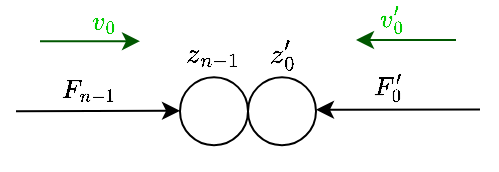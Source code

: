 <mxfile version="14.5.1" type="device" pages="2"><diagram id="cffcn9OJoKh620bNL2Ns" name="Avant choc"><mxGraphModel dx="749" dy="666" grid="1" gridSize="10" guides="1" tooltips="1" connect="1" arrows="1" fold="1" page="1" pageScale="1" pageWidth="827" pageHeight="1169" math="1" shadow="0"><root><mxCell id="4XExjemixS20hkBwl0DX-0"/><mxCell id="4XExjemixS20hkBwl0DX-1" parent="4XExjemixS20hkBwl0DX-0"/><mxCell id="oAe8g5BMHlRDMpBez0HZ-0" value="$$z'_{0}$$" style="text;html=1;align=center;verticalAlign=middle;resizable=0;points=[];autosize=1;" vertex="1" parent="4XExjemixS20hkBwl0DX-1"><mxGeometry x="379" y="466.57" width="68" height="20" as="geometry"/></mxCell><mxCell id="oAe8g5BMHlRDMpBez0HZ-1" value="" style="ellipse;whiteSpace=wrap;html=1;aspect=fixed;" vertex="1" parent="4XExjemixS20hkBwl0DX-1"><mxGeometry x="362" y="488.57" width="34" height="34" as="geometry"/></mxCell><mxCell id="oAe8g5BMHlRDMpBez0HZ-2" value="" style="endArrow=classic;html=1;fillColor=#008a00;strokeColor=#005700;" edge="1" parent="4XExjemixS20hkBwl0DX-1"><mxGeometry width="50" height="50" relative="1" as="geometry"><mxPoint x="500" y="470.0" as="sourcePoint"/><mxPoint x="450" y="470.0" as="targetPoint"/></mxGeometry></mxCell><mxCell id="oAe8g5BMHlRDMpBez0HZ-3" value="$$z_{n-1}$$" style="text;html=1;align=center;verticalAlign=middle;resizable=0;points=[];autosize=1;" vertex="1" parent="4XExjemixS20hkBwl0DX-1"><mxGeometry x="340" y="466.57" width="76" height="20" as="geometry"/></mxCell><mxCell id="oAe8g5BMHlRDMpBez0HZ-4" value="&lt;span style=&quot;font-size: 11px ; background-color: rgb(255 , 255 , 255)&quot;&gt;$$v'_0$$&lt;/span&gt;" style="text;html=1;align=center;verticalAlign=middle;resizable=0;points=[];autosize=1;fontColor=#00CC00;" vertex="1" parent="4XExjemixS20hkBwl0DX-1"><mxGeometry x="438" y="450" width="60" height="20" as="geometry"/></mxCell><mxCell id="oAe8g5BMHlRDMpBez0HZ-5" value="" style="endArrow=classic;html=1;fillColor=#008a00;strokeColor=#005700;" edge="1" parent="4XExjemixS20hkBwl0DX-1"><mxGeometry width="50" height="50" relative="1" as="geometry"><mxPoint x="292" y="470.57" as="sourcePoint"/><mxPoint x="342" y="470.57" as="targetPoint"/></mxGeometry></mxCell><mxCell id="oAe8g5BMHlRDMpBez0HZ-6" value="&lt;span style=&quot;font-size: 11px ; background-color: rgb(255 , 255 , 255)&quot;&gt;$$v_0$$&lt;/span&gt;" style="text;html=1;align=center;verticalAlign=middle;resizable=0;points=[];autosize=1;fontColor=#00CC00;" vertex="1" parent="4XExjemixS20hkBwl0DX-1"><mxGeometry x="294" y="450.57" width="60" height="20" as="geometry"/></mxCell><mxCell id="oAe8g5BMHlRDMpBez0HZ-7" value="" style="ellipse;whiteSpace=wrap;html=1;aspect=fixed;" vertex="1" parent="4XExjemixS20hkBwl0DX-1"><mxGeometry x="396" y="488.57" width="34" height="34" as="geometry"/></mxCell><mxCell id="oAe8g5BMHlRDMpBez0HZ-8" value="" style="endArrow=classic;html=1;" edge="1" parent="4XExjemixS20hkBwl0DX-1"><mxGeometry width="50" height="50" relative="1" as="geometry"><mxPoint x="280" y="505.57" as="sourcePoint"/><mxPoint x="362" y="505.4" as="targetPoint"/></mxGeometry></mxCell><mxCell id="oAe8g5BMHlRDMpBez0HZ-9" value="&lt;span style=&quot;background-color: rgb(255 , 255 , 255)&quot;&gt;&lt;span style=&quot;font-size: 11px&quot;&gt;$$F_{n-1}$$&lt;/span&gt;&lt;/span&gt;" style="text;html=1;align=center;verticalAlign=middle;resizable=0;points=[];autosize=1;" vertex="1" parent="4XExjemixS20hkBwl0DX-1"><mxGeometry x="280" y="484.57" width="72" height="20" as="geometry"/></mxCell><mxCell id="oAe8g5BMHlRDMpBez0HZ-10" value="" style="endArrow=classic;html=1;" edge="1" parent="4XExjemixS20hkBwl0DX-1"><mxGeometry width="50" height="50" relative="1" as="geometry"><mxPoint x="512" y="504.7" as="sourcePoint"/><mxPoint x="430" y="504.87" as="targetPoint"/></mxGeometry></mxCell><mxCell id="oAe8g5BMHlRDMpBez0HZ-11" value="&lt;span style=&quot;background-color: rgb(255 , 255 , 255)&quot;&gt;&lt;span style=&quot;font-size: 11px&quot;&gt;$$F'_{0}$$&lt;/span&gt;&lt;/span&gt;" style="text;html=1;align=center;verticalAlign=middle;resizable=0;points=[];autosize=1;" vertex="1" parent="4XExjemixS20hkBwl0DX-1"><mxGeometry x="434" y="483.87" width="64" height="20" as="geometry"/></mxCell><mxCell id="oAe8g5BMHlRDMpBez0HZ-12" value="" style="rounded=0;whiteSpace=wrap;html=1;fillColor=none;strokeColor=none;" vertex="1" parent="4XExjemixS20hkBwl0DX-1"><mxGeometry x="388" y="524.57" width="16" height="10" as="geometry"/></mxCell></root></mxGraphModel></diagram><diagram id="xjjF6lkcDrhpPunlLuQ8" name="Apres choc"><mxGraphModel dx="749" dy="666" grid="1" gridSize="2" guides="1" tooltips="1" connect="1" arrows="1" fold="1" page="1" pageScale="1" pageWidth="827" pageHeight="1169" math="1" shadow="0"><root><mxCell id="U5Ksq9JQ-c6nEykRSO9P-0"/><mxCell id="U5Ksq9JQ-c6nEykRSO9P-1" parent="U5Ksq9JQ-c6nEykRSO9P-0"/><mxCell id="U5Ksq9JQ-c6nEykRSO9P-3" value="$$z'_{0}$$" style="text;html=1;align=center;verticalAlign=middle;resizable=0;points=[];autosize=1;" parent="U5Ksq9JQ-c6nEykRSO9P-1" vertex="1"><mxGeometry x="347" y="408" width="68" height="20" as="geometry"/></mxCell><mxCell id="U5Ksq9JQ-c6nEykRSO9P-4" value="" style="ellipse;whiteSpace=wrap;html=1;aspect=fixed;" parent="U5Ksq9JQ-c6nEykRSO9P-1" vertex="1"><mxGeometry x="330" y="430" width="34" height="34" as="geometry"/></mxCell><mxCell id="U5Ksq9JQ-c6nEykRSO9P-5" value="" style="endArrow=classic;html=1;fillColor=#e51400;strokeColor=#B20000;" parent="U5Ksq9JQ-c6nEykRSO9P-1" edge="1"><mxGeometry width="50" height="50" relative="1" as="geometry"><mxPoint x="418" y="411.43" as="sourcePoint"/><mxPoint x="468" y="411.43" as="targetPoint"/></mxGeometry></mxCell><mxCell id="U5Ksq9JQ-c6nEykRSO9P-6" value="$$z_{n-1}$$" style="text;html=1;align=center;verticalAlign=middle;resizable=0;points=[];autosize=1;" parent="U5Ksq9JQ-c6nEykRSO9P-1" vertex="1"><mxGeometry x="308" y="408" width="76" height="20" as="geometry"/></mxCell><mxCell id="U5Ksq9JQ-c6nEykRSO9P-8" value="&lt;span style=&quot;font-size: 11px ; background-color: rgb(255 , 255 , 255)&quot;&gt;$$V'_0$$&lt;/span&gt;" style="text;html=1;align=center;verticalAlign=middle;resizable=0;points=[];autosize=1;fontColor=#FF0000;" parent="U5Ksq9JQ-c6nEykRSO9P-1" vertex="1"><mxGeometry x="406" y="391.43" width="60" height="20" as="geometry"/></mxCell><mxCell id="U5Ksq9JQ-c6nEykRSO9P-9" value="" style="endArrow=classic;html=1;fillColor=#e51400;strokeColor=#B20000;" parent="U5Ksq9JQ-c6nEykRSO9P-1" edge="1"><mxGeometry width="50" height="50" relative="1" as="geometry"><mxPoint x="310" y="412" as="sourcePoint"/><mxPoint x="260" y="412" as="targetPoint"/></mxGeometry></mxCell><mxCell id="U5Ksq9JQ-c6nEykRSO9P-10" value="&lt;span style=&quot;font-size: 11px ; background-color: rgb(255 , 255 , 255)&quot;&gt;$$V_0$$&lt;/span&gt;" style="text;html=1;align=center;verticalAlign=middle;resizable=0;points=[];autosize=1;fontColor=#FF0000;" parent="U5Ksq9JQ-c6nEykRSO9P-1" vertex="1"><mxGeometry x="264" y="392" width="56" height="20" as="geometry"/></mxCell><mxCell id="U5Ksq9JQ-c6nEykRSO9P-11" value="" style="ellipse;whiteSpace=wrap;html=1;aspect=fixed;" parent="U5Ksq9JQ-c6nEykRSO9P-1" vertex="1"><mxGeometry x="364" y="430" width="34" height="34" as="geometry"/></mxCell><mxCell id="yVO70g-NP4mxjbUK2pNG-0" value="" style="endArrow=classic;html=1;" edge="1" parent="U5Ksq9JQ-c6nEykRSO9P-1"><mxGeometry width="50" height="50" relative="1" as="geometry"><mxPoint x="248" y="447" as="sourcePoint"/><mxPoint x="330" y="446.83" as="targetPoint"/></mxGeometry></mxCell><mxCell id="yVO70g-NP4mxjbUK2pNG-1" value="&lt;span style=&quot;background-color: rgb(255 , 255 , 255)&quot;&gt;&lt;span style=&quot;font-size: 11px&quot;&gt;$$F_{n-1}$$&lt;/span&gt;&lt;/span&gt;" style="text;html=1;align=center;verticalAlign=middle;resizable=0;points=[];autosize=1;" vertex="1" parent="U5Ksq9JQ-c6nEykRSO9P-1"><mxGeometry x="248" y="426" width="72" height="20" as="geometry"/></mxCell><mxCell id="yVO70g-NP4mxjbUK2pNG-2" value="" style="endArrow=classic;html=1;" edge="1" parent="U5Ksq9JQ-c6nEykRSO9P-1"><mxGeometry width="50" height="50" relative="1" as="geometry"><mxPoint x="480" y="446.13" as="sourcePoint"/><mxPoint x="398" y="446.3" as="targetPoint"/></mxGeometry></mxCell><mxCell id="yVO70g-NP4mxjbUK2pNG-3" value="&lt;span style=&quot;background-color: rgb(255 , 255 , 255)&quot;&gt;&lt;span style=&quot;font-size: 11px&quot;&gt;$$F'_{0}$$&lt;/span&gt;&lt;/span&gt;" style="text;html=1;align=center;verticalAlign=middle;resizable=0;points=[];autosize=1;" vertex="1" parent="U5Ksq9JQ-c6nEykRSO9P-1"><mxGeometry x="402" y="425.3" width="64" height="20" as="geometry"/></mxCell><mxCell id="yVO70g-NP4mxjbUK2pNG-5" value="" style="rounded=0;whiteSpace=wrap;html=1;fillColor=none;strokeColor=none;" vertex="1" parent="U5Ksq9JQ-c6nEykRSO9P-1"><mxGeometry x="356" y="466" width="16" height="10" as="geometry"/></mxCell></root></mxGraphModel></diagram></mxfile>